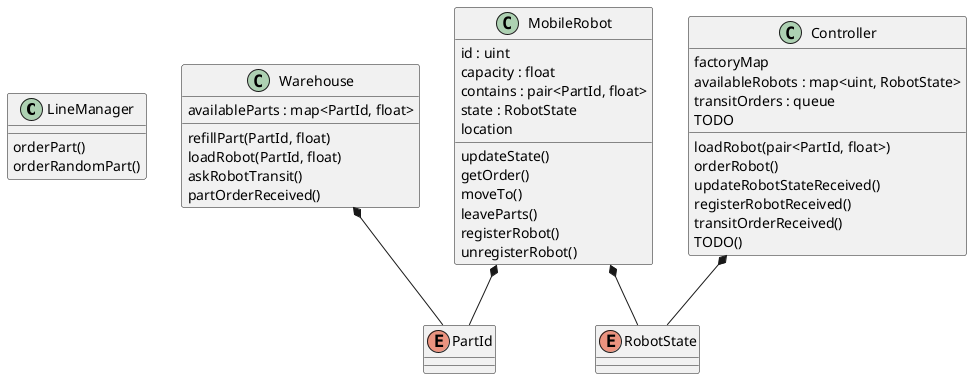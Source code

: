 @startuml

class LineManager{
    orderPart()
    orderRandomPart()
}

class Warehouse{
    availableParts : map<PartId, float>
    
    refillPart(PartId, float)
    loadRobot(PartId, float)
    askRobotTransit()
    partOrderReceived()
}

class Controller{
    factoryMap
    availableRobots : map<uint, RobotState>
    transitOrders : queue
    TODO

    loadRobot(pair<PartId, float>)
    orderRobot()
    updateRobotStateReceived()
    registerRobotReceived()
    transitOrderReceived()
    TODO()
}

class MobileRobot{
    id : uint
    capacity : float
    contains : pair<PartId, float>
    state : RobotState
    location

    updateState()
    getOrder()
    moveTo()
    leaveParts()
    registerRobot()
    unregisterRobot()
}

enum RobotState
enum PartId

MobileRobot *-- RobotState
MobileRobot *-- PartId
Warehouse *-- PartId
Controller*-- RobotState

@enduml